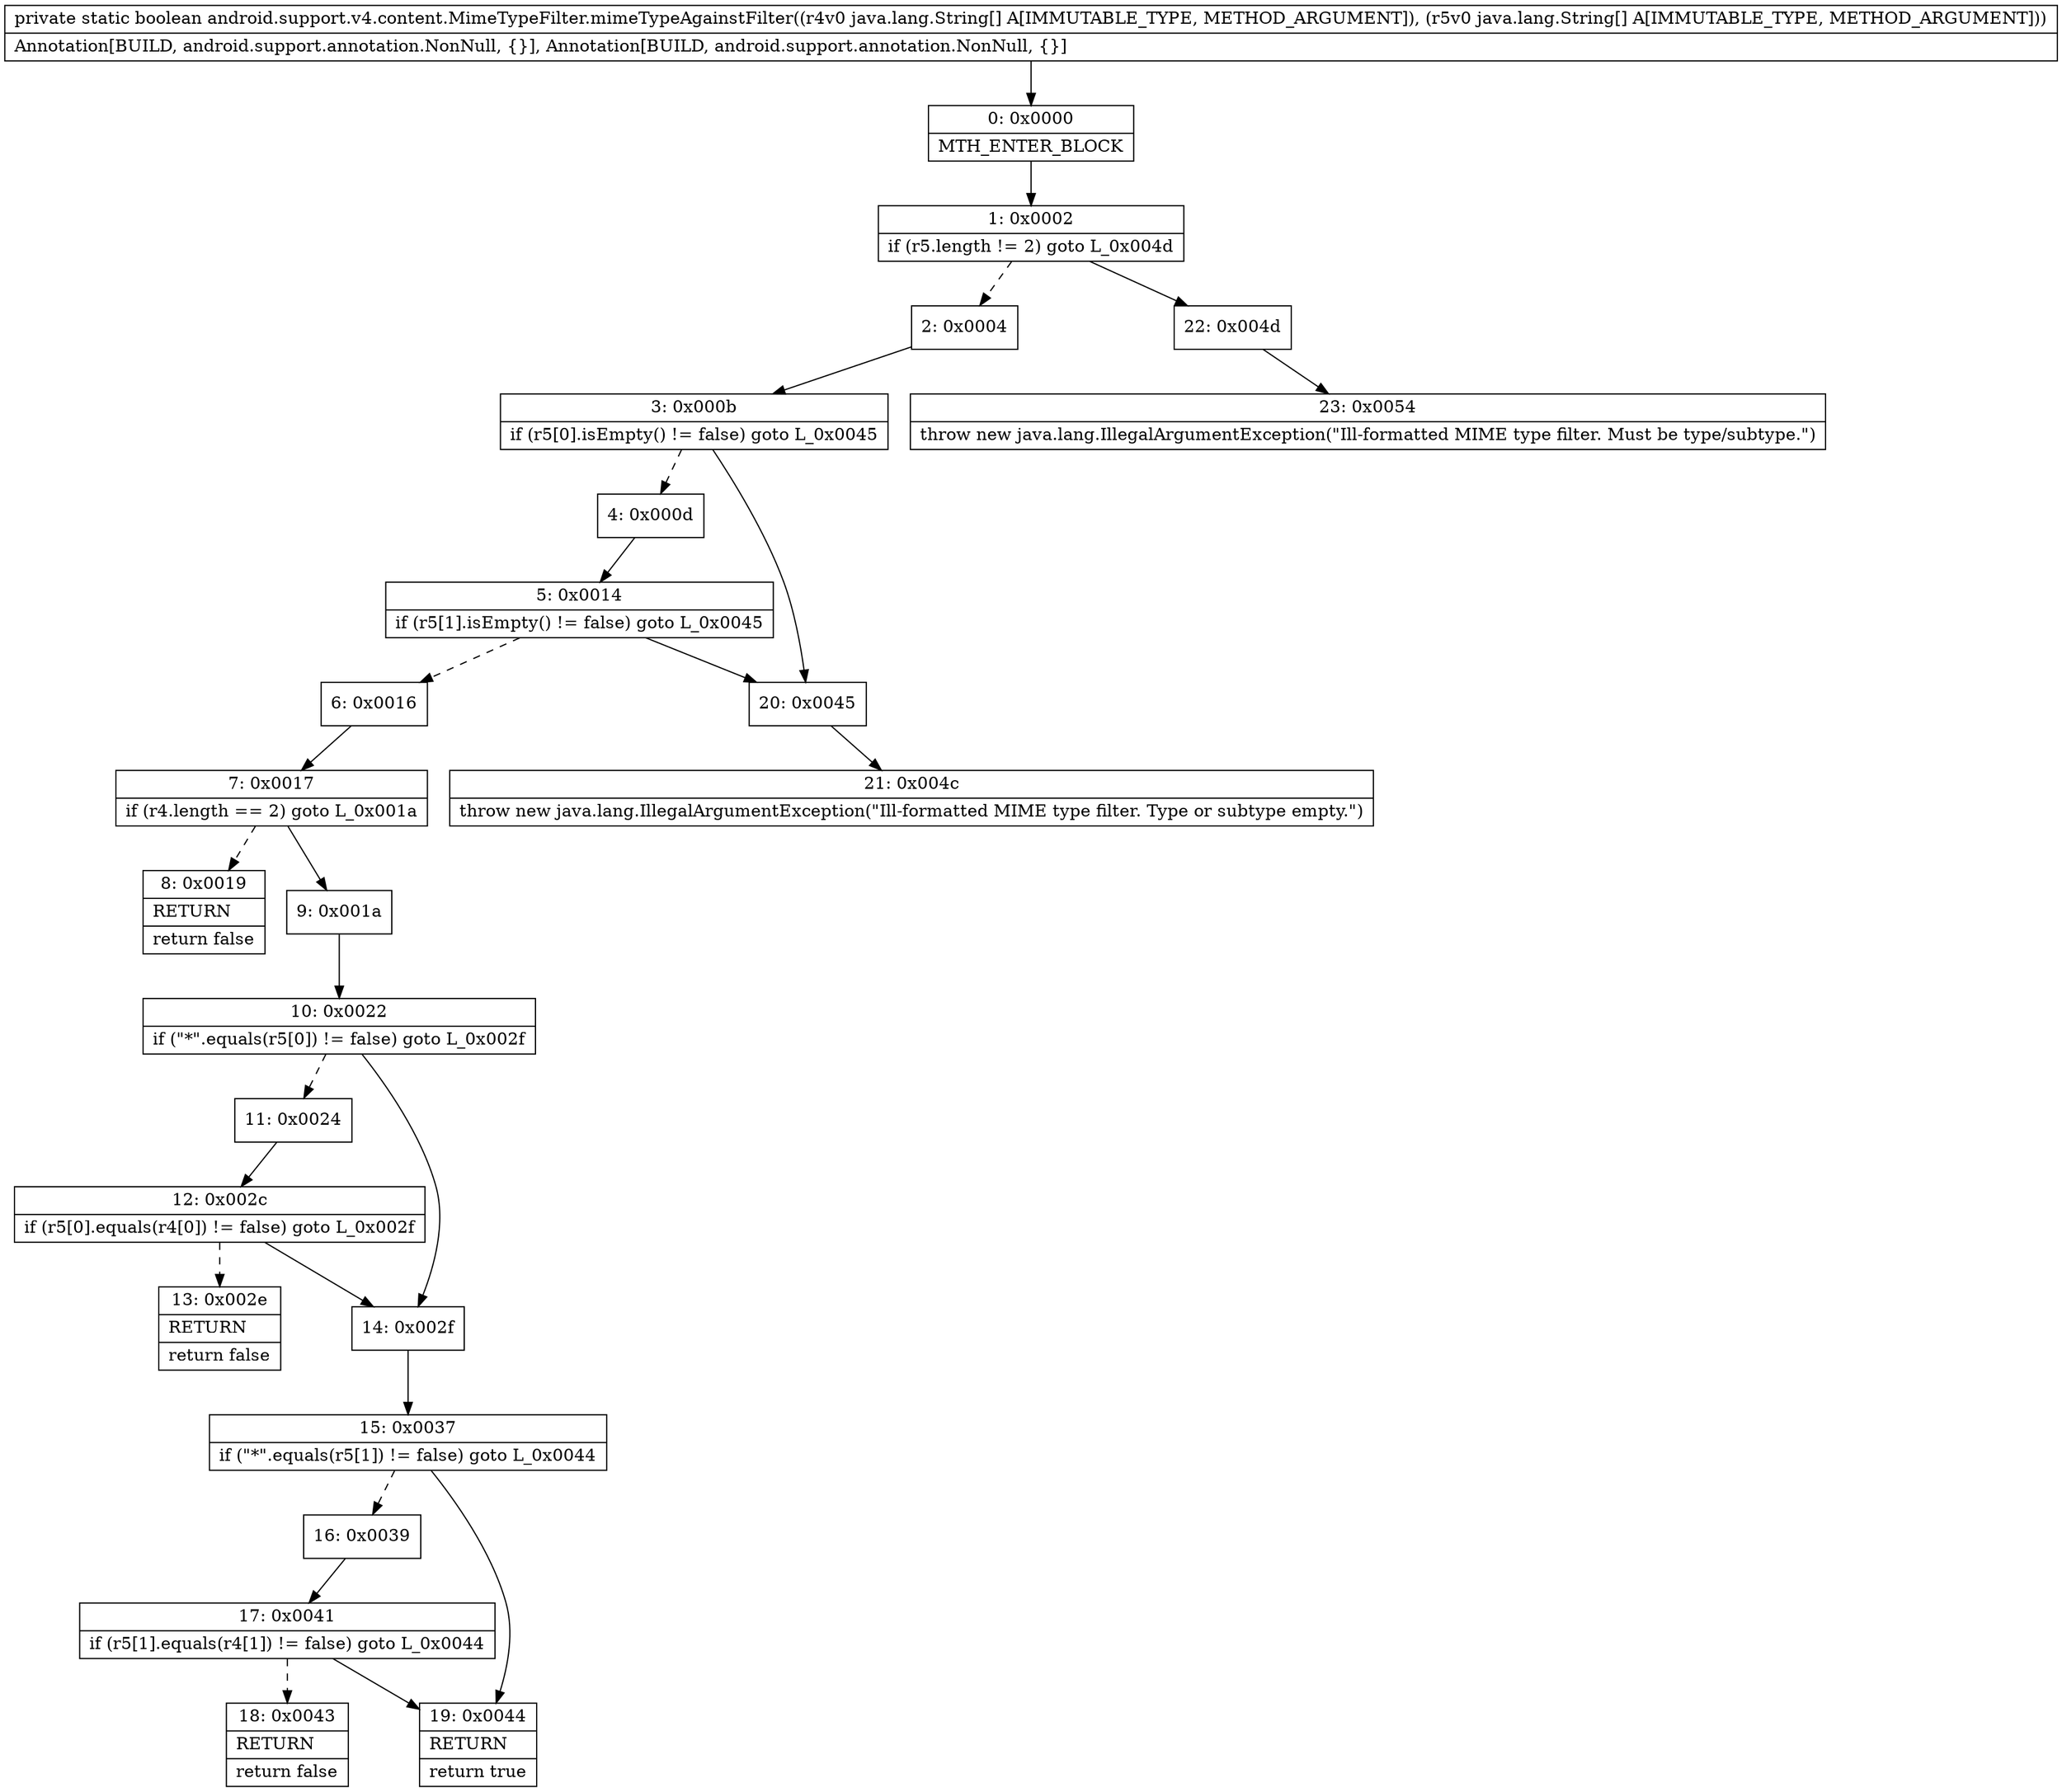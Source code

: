 digraph "CFG forandroid.support.v4.content.MimeTypeFilter.mimeTypeAgainstFilter([Ljava\/lang\/String;[Ljava\/lang\/String;)Z" {
Node_0 [shape=record,label="{0\:\ 0x0000|MTH_ENTER_BLOCK\l}"];
Node_1 [shape=record,label="{1\:\ 0x0002|if (r5.length != 2) goto L_0x004d\l}"];
Node_2 [shape=record,label="{2\:\ 0x0004}"];
Node_3 [shape=record,label="{3\:\ 0x000b|if (r5[0].isEmpty() != false) goto L_0x0045\l}"];
Node_4 [shape=record,label="{4\:\ 0x000d}"];
Node_5 [shape=record,label="{5\:\ 0x0014|if (r5[1].isEmpty() != false) goto L_0x0045\l}"];
Node_6 [shape=record,label="{6\:\ 0x0016}"];
Node_7 [shape=record,label="{7\:\ 0x0017|if (r4.length == 2) goto L_0x001a\l}"];
Node_8 [shape=record,label="{8\:\ 0x0019|RETURN\l|return false\l}"];
Node_9 [shape=record,label="{9\:\ 0x001a}"];
Node_10 [shape=record,label="{10\:\ 0x0022|if (\"*\".equals(r5[0]) != false) goto L_0x002f\l}"];
Node_11 [shape=record,label="{11\:\ 0x0024}"];
Node_12 [shape=record,label="{12\:\ 0x002c|if (r5[0].equals(r4[0]) != false) goto L_0x002f\l}"];
Node_13 [shape=record,label="{13\:\ 0x002e|RETURN\l|return false\l}"];
Node_14 [shape=record,label="{14\:\ 0x002f}"];
Node_15 [shape=record,label="{15\:\ 0x0037|if (\"*\".equals(r5[1]) != false) goto L_0x0044\l}"];
Node_16 [shape=record,label="{16\:\ 0x0039}"];
Node_17 [shape=record,label="{17\:\ 0x0041|if (r5[1].equals(r4[1]) != false) goto L_0x0044\l}"];
Node_18 [shape=record,label="{18\:\ 0x0043|RETURN\l|return false\l}"];
Node_19 [shape=record,label="{19\:\ 0x0044|RETURN\l|return true\l}"];
Node_20 [shape=record,label="{20\:\ 0x0045}"];
Node_21 [shape=record,label="{21\:\ 0x004c|throw new java.lang.IllegalArgumentException(\"Ill\-formatted MIME type filter. Type or subtype empty.\")\l}"];
Node_22 [shape=record,label="{22\:\ 0x004d}"];
Node_23 [shape=record,label="{23\:\ 0x0054|throw new java.lang.IllegalArgumentException(\"Ill\-formatted MIME type filter. Must be type\/subtype.\")\l}"];
MethodNode[shape=record,label="{private static boolean android.support.v4.content.MimeTypeFilter.mimeTypeAgainstFilter((r4v0 java.lang.String[] A[IMMUTABLE_TYPE, METHOD_ARGUMENT]), (r5v0 java.lang.String[] A[IMMUTABLE_TYPE, METHOD_ARGUMENT]))  | Annotation[BUILD, android.support.annotation.NonNull, \{\}], Annotation[BUILD, android.support.annotation.NonNull, \{\}]\l}"];
MethodNode -> Node_0;
Node_0 -> Node_1;
Node_1 -> Node_2[style=dashed];
Node_1 -> Node_22;
Node_2 -> Node_3;
Node_3 -> Node_4[style=dashed];
Node_3 -> Node_20;
Node_4 -> Node_5;
Node_5 -> Node_6[style=dashed];
Node_5 -> Node_20;
Node_6 -> Node_7;
Node_7 -> Node_8[style=dashed];
Node_7 -> Node_9;
Node_9 -> Node_10;
Node_10 -> Node_11[style=dashed];
Node_10 -> Node_14;
Node_11 -> Node_12;
Node_12 -> Node_13[style=dashed];
Node_12 -> Node_14;
Node_14 -> Node_15;
Node_15 -> Node_16[style=dashed];
Node_15 -> Node_19;
Node_16 -> Node_17;
Node_17 -> Node_18[style=dashed];
Node_17 -> Node_19;
Node_20 -> Node_21;
Node_22 -> Node_23;
}

